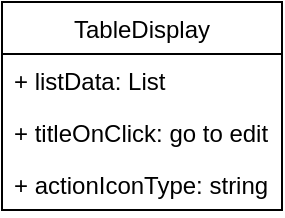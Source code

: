 <mxfile version="13.6.4" type="github">
  <diagram id="uKfovQbVlYwEghUeR26_" name="Page-1">
    <mxGraphModel dx="1422" dy="762" grid="1" gridSize="10" guides="1" tooltips="1" connect="1" arrows="1" fold="1" page="1" pageScale="1" pageWidth="850" pageHeight="1100" math="0" shadow="0">
      <root>
        <mxCell id="0" />
        <mxCell id="1" parent="0" />
        <mxCell id="ro_8Uo7PV8o1UcHXGA5q-2" value="TableDisplay" style="swimlane;fontStyle=0;childLayout=stackLayout;horizontal=1;startSize=26;fillColor=none;horizontalStack=0;resizeParent=1;resizeParentMax=0;resizeLast=0;collapsible=1;marginBottom=0;" parent="1" vertex="1">
          <mxGeometry x="350" y="190" width="140" height="104" as="geometry" />
        </mxCell>
        <mxCell id="ro_8Uo7PV8o1UcHXGA5q-3" value="+ listData: List" style="text;strokeColor=none;fillColor=none;align=left;verticalAlign=top;spacingLeft=4;spacingRight=4;overflow=hidden;rotatable=0;points=[[0,0.5],[1,0.5]];portConstraint=eastwest;" parent="ro_8Uo7PV8o1UcHXGA5q-2" vertex="1">
          <mxGeometry y="26" width="140" height="26" as="geometry" />
        </mxCell>
        <mxCell id="ro_8Uo7PV8o1UcHXGA5q-4" value="+ titleOnClick: go to edit page if active list" style="text;strokeColor=none;fillColor=none;align=left;verticalAlign=top;spacingLeft=4;spacingRight=4;overflow=hidden;rotatable=0;points=[[0,0.5],[1,0.5]];portConstraint=eastwest;" parent="ro_8Uo7PV8o1UcHXGA5q-2" vertex="1">
          <mxGeometry y="52" width="140" height="26" as="geometry" />
        </mxCell>
        <mxCell id="ro_8Uo7PV8o1UcHXGA5q-5" value="+ actionIconType: string" style="text;strokeColor=none;fillColor=none;align=left;verticalAlign=top;spacingLeft=4;spacingRight=4;overflow=hidden;rotatable=0;points=[[0,0.5],[1,0.5]];portConstraint=eastwest;" parent="ro_8Uo7PV8o1UcHXGA5q-2" vertex="1">
          <mxGeometry y="78" width="140" height="26" as="geometry" />
        </mxCell>
      </root>
    </mxGraphModel>
  </diagram>
</mxfile>
